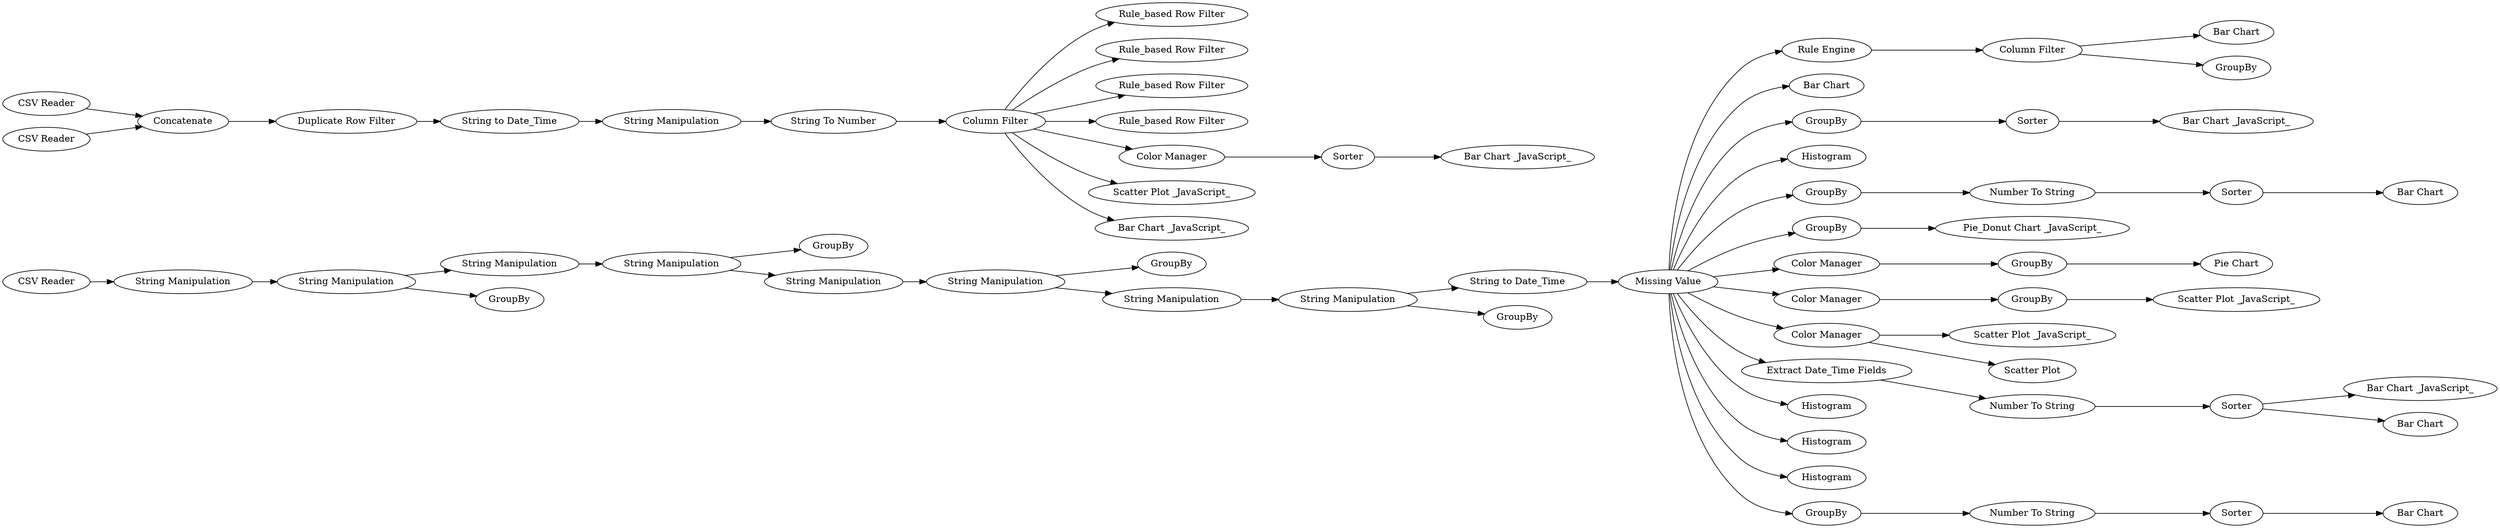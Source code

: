 digraph {
	"-3142408620349293897_114" [label="Scatter Plot _JavaScript_"]
	"-1539348548141678509_23" [label="String to Date_Time"]
	"-3142408620349293897_156" [label="Rule Engine"]
	"-3142408620349293897_157" [label="Column Filter"]
	"-3142408620349293897_115" [label=GroupBy]
	"-3142408620349293897_58" [label="String Manipulation"]
	"-3142408620349293897_65" [label="String Manipulation"]
	"-3142408620349293897_70" [label="String Manipulation"]
	"-3142408620349293897_39" [label="CSV Reader"]
	"-3142408620349293897_167" [label=Sorter]
	"-3142408620349293897_170" [label="Scatter Plot"]
	"-3142408620349293897_144" [label="Pie Chart"]
	"-3142408620349293897_137" [label="Bar Chart _JavaScript_"]
	"-3142408620349293897_160" [label="Bar Chart"]
	"-3142408620349293897_40" [label=Concatenate]
	"-1539348548141678509_28" [label="Duplicate Row Filter"]
	"-3142408620349293897_126" [label=Sorter]
	"-3142408620349293897_123" [label=GroupBy]
	"-3142408620349293897_169" [label=Histogram]
	"-1539348548141678509_29" [label="Rule_based Row Filter"]
	"-3142408620349293897_77" [label="Missing Value"]
	"-1539348548141678509_31" [label="Rule_based Row Filter"]
	"-3142408620349293897_56" [label="String Manipulation"]
	"-3142408620349293897_166" [label=GroupBy]
	"-3142408620349293897_74" [label=GroupBy]
	"-3142408620349293897_168" [label="Number To String"]
	"-1539348548141678509_32" [label="Rule_based Row Filter"]
	"-3142408620349293897_163" [label=Sorter]
	"-3142408620349293897_51" [label="String Manipulation"]
	"-3142408620349293897_62" [label="String Manipulation"]
	"-1539348548141678509_30" [label="Rule_based Row Filter"]
	"-3142408620349293897_52" [label="String to Date_Time"]
	"-3142408620349293897_136" [label="CSV Reader"]
	"-3142408620349293897_121" [label=GroupBy]
	"-3142408620349293897_146" [label="Bar Chart"]
	"-3142408620349293897_140" [label="Number To String"]
	"-3142408620349293897_135" [label="Bar Chart _JavaScript_"]
	"-3142408620349293897_143" [label="Color Manager"]
	"-1539348548141678509_27" [label="Column Filter"]
	"-3142408620349293897_118" [label="Color Manager"]
	"-3142408620349293897_165" [label="Bar Chart"]
	"-3142408620349293897_133" [label="Bar Chart _JavaScript_"]
	"-3142408620349293897_30" [label="Color Manager"]
	"-3142408620349293897_113" [label="Color Manager"]
	"-1539348548141678509_26" [label="String Manipulation"]
	"-3142408620349293897_38" [label="CSV Reader"]
	"-3142408620349293897_141" [label=Sorter]
	"-3142408620349293897_120" [label="Scatter Plot _JavaScript_"]
	"-3142408620349293897_127" [label="Scatter Plot _JavaScript_"]
	"-3142408620349293897_75" [label=GroupBy]
	"-3142408620349293897_162" [label="Number To String"]
	"-3142408620349293897_76" [label=GroupBy]
	"-3142408620349293897_145" [label=GroupBy]
	"-3142408620349293897_139" [label="Extract Date_Time Fields"]
	"-3142408620349293897_164" [label="Bar Chart"]
	"-3142408620349293897_134" [label="Bar Chart _JavaScript_"]
	"-3142408620349293897_73" [label=GroupBy]
	"-1539348548141678509_25" [label="String To Number"]
	"-3142408620349293897_154" [label=Histogram]
	"-3142408620349293897_155" [label=Histogram]
	"-3142408620349293897_159" [label=Histogram]
	"-3142408620349293897_122" [label="Pie_Donut Chart _JavaScript_"]
	"-3142408620349293897_158" [label=GroupBy]
	"-3142408620349293897_68" [label="String Manipulation"]
	"-3142408620349293897_142" [label="Bar Chart"]
	"-3142408620349293897_53" [label="String Manipulation"]
	"-3142408620349293897_31" [label=Sorter]
	"-3142408620349293897_161" [label=GroupBy]
	"-3142408620349293897_38" -> "-3142408620349293897_40"
	"-3142408620349293897_56" -> "-3142408620349293897_62"
	"-3142408620349293897_70" -> "-3142408620349293897_76"
	"-3142408620349293897_145" -> "-3142408620349293897_144"
	"-3142408620349293897_40" -> "-1539348548141678509_28"
	"-3142408620349293897_77" -> "-3142408620349293897_156"
	"-3142408620349293897_58" -> "-3142408620349293897_56"
	"-3142408620349293897_167" -> "-3142408620349293897_165"
	"-3142408620349293897_53" -> "-3142408620349293897_73"
	"-3142408620349293897_39" -> "-3142408620349293897_40"
	"-3142408620349293897_161" -> "-3142408620349293897_162"
	"-3142408620349293897_77" -> "-3142408620349293897_161"
	"-3142408620349293897_56" -> "-3142408620349293897_74"
	"-1539348548141678509_27" -> "-3142408620349293897_30"
	"-3142408620349293897_113" -> "-3142408620349293897_170"
	"-3142408620349293897_157" -> "-3142408620349293897_146"
	"-1539348548141678509_27" -> "-1539348548141678509_31"
	"-3142408620349293897_77" -> "-3142408620349293897_169"
	"-3142408620349293897_139" -> "-3142408620349293897_140"
	"-3142408620349293897_68" -> "-3142408620349293897_70"
	"-3142408620349293897_113" -> "-3142408620349293897_114"
	"-3142408620349293897_136" -> "-3142408620349293897_51"
	"-3142408620349293897_51" -> "-3142408620349293897_53"
	"-3142408620349293897_52" -> "-3142408620349293897_77"
	"-3142408620349293897_163" -> "-3142408620349293897_164"
	"-3142408620349293897_123" -> "-3142408620349293897_126"
	"-3142408620349293897_77" -> "-3142408620349293897_155"
	"-1539348548141678509_27" -> "-3142408620349293897_127"
	"-3142408620349293897_53" -> "-3142408620349293897_58"
	"-3142408620349293897_156" -> "-3142408620349293897_157"
	"-3142408620349293897_115" -> "-3142408620349293897_120"
	"-3142408620349293897_77" -> "-3142408620349293897_121"
	"-3142408620349293897_77" -> "-3142408620349293897_166"
	"-1539348548141678509_23" -> "-1539348548141678509_26"
	"-3142408620349293897_77" -> "-3142408620349293897_113"
	"-3142408620349293897_166" -> "-3142408620349293897_168"
	"-1539348548141678509_27" -> "-1539348548141678509_30"
	"-3142408620349293897_77" -> "-3142408620349293897_143"
	"-3142408620349293897_77" -> "-3142408620349293897_159"
	"-3142408620349293897_77" -> "-3142408620349293897_118"
	"-3142408620349293897_126" -> "-3142408620349293897_133"
	"-3142408620349293897_143" -> "-3142408620349293897_145"
	"-3142408620349293897_65" -> "-3142408620349293897_75"
	"-3142408620349293897_118" -> "-3142408620349293897_115"
	"-3142408620349293897_162" -> "-3142408620349293897_163"
	"-3142408620349293897_141" -> "-3142408620349293897_137"
	"-3142408620349293897_77" -> "-3142408620349293897_139"
	"-3142408620349293897_121" -> "-3142408620349293897_122"
	"-1539348548141678509_27" -> "-1539348548141678509_32"
	"-3142408620349293897_62" -> "-3142408620349293897_65"
	"-1539348548141678509_25" -> "-1539348548141678509_27"
	"-1539348548141678509_27" -> "-1539348548141678509_29"
	"-1539348548141678509_27" -> "-3142408620349293897_134"
	"-3142408620349293897_30" -> "-3142408620349293897_31"
	"-3142408620349293897_77" -> "-3142408620349293897_154"
	"-1539348548141678509_26" -> "-1539348548141678509_25"
	"-3142408620349293897_77" -> "-3142408620349293897_123"
	"-3142408620349293897_65" -> "-3142408620349293897_68"
	"-3142408620349293897_168" -> "-3142408620349293897_167"
	"-3142408620349293897_70" -> "-3142408620349293897_52"
	"-3142408620349293897_141" -> "-3142408620349293897_142"
	"-3142408620349293897_31" -> "-3142408620349293897_135"
	"-3142408620349293897_140" -> "-3142408620349293897_141"
	"-3142408620349293897_157" -> "-3142408620349293897_158"
	"-1539348548141678509_28" -> "-1539348548141678509_23"
	"-3142408620349293897_77" -> "-3142408620349293897_160"
	rankdir=LR
}
